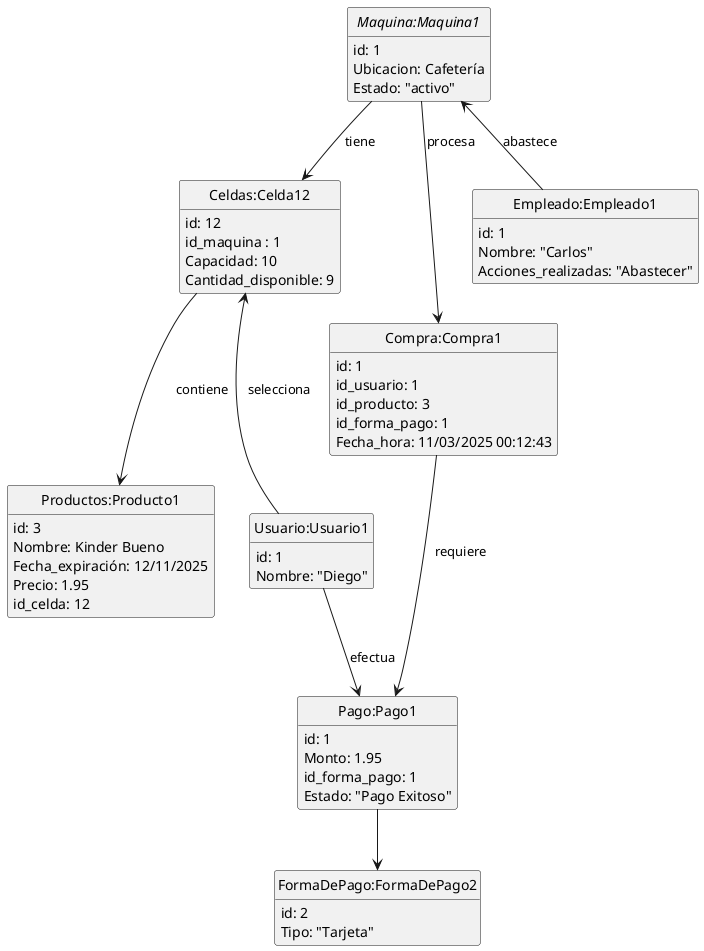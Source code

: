 @startuml diagramaDeObjetos
hide empty members
hide circle
abstract "Maquina:Maquina1"{
    id: 1
    Ubicacion: Cafetería
    Estado: "activo"
}

class "Celdas:Celda12"{
    id: 12
    id_maquina : 1
    Capacidad: 10
    Cantidad_disponible: 9
}

class "Productos:Producto1"{
    id: 3
    Nombre: Kinder Bueno
    Fecha_expiración: 12/11/2025
    Precio: 1.95
    id_celda: 12
}

class "FormaDePago:FormaDePago2"{
    id: 2
    Tipo: "Tarjeta"
}

class "Usuario:Usuario1"{
    id: 1
    Nombre: "Diego"
}

class "Compra:Compra1"{
    id: 1
    id_usuario: 1
    id_producto: 3
    id_forma_pago: 1
    Fecha_hora: 11/03/2025 00:12:43
}

class "Pago:Pago1"{
    id: 1
    Monto: 1.95
    id_forma_pago: 1
    Estado: "Pago Exitoso"
}

class "Empleado:Empleado1"{
   id: 1
   Nombre: "Carlos"
   Acciones_realizadas: "Abastecer"

}
   

"Maquina:Maquina1" --> "Celdas:Celda12" : tiene
"Celdas:Celda12" --> "Productos:Producto1" : contiene
"Maquina:Maquina1" --> "Compra:Compra1" : procesa
"Compra:Compra1" --> "Pago:Pago1" : requiere
"Usuario:Usuario1" -U-> "Celdas:Celda12" : selecciona
"Usuario:Usuario1" --> "Pago:Pago1" : efectua
"Pago:Pago1" --> "FormaDePago:FormaDePago2"
"Empleado:Empleado1" -U-> "Maquina:Maquina1" : abastece


@enduml

